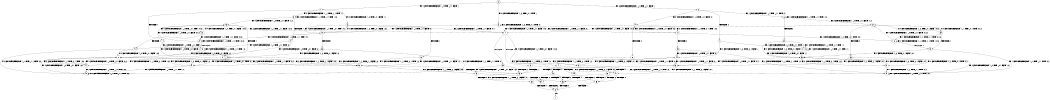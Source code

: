 digraph BCG {
size = "7, 10.5";
center = TRUE;
node [shape = circle];
0 [peripheries = 2];
0 -> 1 [label = "EX !1 !ATOMIC_EXCH_BRANCH (1, +1, TRUE, +1, 1, FALSE) !::"];
0 -> 2 [label = "EX !2 !ATOMIC_EXCH_BRANCH (1, +1, TRUE, +1, 1, FALSE) !::"];
0 -> 3 [label = "EX !0 !ATOMIC_EXCH_BRANCH (1, +0, TRUE, +0, 1, TRUE) !::"];
1 -> 4 [label = "TERMINATE !1"];
1 -> 5 [label = "EX !2 !ATOMIC_EXCH_BRANCH (1, +1, TRUE, +1, 1, TRUE) !:1:"];
1 -> 6 [label = "EX !0 !ATOMIC_EXCH_BRANCH (1, +0, TRUE, +0, 1, FALSE) !:1:"];
2 -> 7 [label = "TERMINATE !2"];
2 -> 8 [label = "EX !1 !ATOMIC_EXCH_BRANCH (1, +1, TRUE, +1, 1, TRUE) !:2:"];
2 -> 9 [label = "EX !0 !ATOMIC_EXCH_BRANCH (1, +0, TRUE, +0, 1, FALSE) !:2:"];
3 -> 10 [label = "EX !1 !ATOMIC_EXCH_BRANCH (1, +1, TRUE, +1, 1, FALSE) !:0:"];
3 -> 11 [label = "EX !2 !ATOMIC_EXCH_BRANCH (1, +1, TRUE, +1, 1, FALSE) !:0:"];
3 -> 3 [label = "EX !0 !ATOMIC_EXCH_BRANCH (1, +0, TRUE, +0, 1, TRUE) !:0:"];
4 -> 12 [label = "EX !2 !ATOMIC_EXCH_BRANCH (1, +1, TRUE, +1, 1, TRUE) !::"];
4 -> 13 [label = "EX !0 !ATOMIC_EXCH_BRANCH (1, +0, TRUE, +0, 1, FALSE) !::"];
5 -> 14 [label = "TERMINATE !1"];
5 -> 15 [label = "EX !0 !ATOMIC_EXCH_BRANCH (1, +0, TRUE, +0, 1, FALSE) !:1:2:"];
5 -> 5 [label = "EX !2 !ATOMIC_EXCH_BRANCH (1, +1, TRUE, +1, 1, TRUE) !:1:2:"];
6 -> 16 [label = "TERMINATE !1"];
6 -> 17 [label = "EX !2 !ATOMIC_EXCH_BRANCH (1, +1, TRUE, +1, 1, FALSE) !:0:1:"];
6 -> 10 [label = "EX !0 !ATOMIC_EXCH_BRANCH (1, +1, TRUE, +0, 1, TRUE) !:0:1:"];
7 -> 18 [label = "EX !1 !ATOMIC_EXCH_BRANCH (1, +1, TRUE, +1, 1, TRUE) !::"];
7 -> 19 [label = "EX !0 !ATOMIC_EXCH_BRANCH (1, +0, TRUE, +0, 1, FALSE) !::"];
8 -> 20 [label = "TERMINATE !2"];
8 -> 21 [label = "EX !0 !ATOMIC_EXCH_BRANCH (1, +0, TRUE, +0, 1, FALSE) !:1:2:"];
8 -> 8 [label = "EX !1 !ATOMIC_EXCH_BRANCH (1, +1, TRUE, +1, 1, TRUE) !:1:2:"];
9 -> 22 [label = "TERMINATE !2"];
9 -> 17 [label = "EX !1 !ATOMIC_EXCH_BRANCH (1, +1, TRUE, +1, 1, FALSE) !:0:2:"];
9 -> 11 [label = "EX !0 !ATOMIC_EXCH_BRANCH (1, +1, TRUE, +0, 1, TRUE) !:0:2:"];
10 -> 23 [label = "TERMINATE !1"];
10 -> 24 [label = "EX !2 !ATOMIC_EXCH_BRANCH (1, +1, TRUE, +1, 1, TRUE) !:0:1:"];
10 -> 6 [label = "EX !0 !ATOMIC_EXCH_BRANCH (1, +0, TRUE, +0, 1, FALSE) !:0:1:"];
11 -> 25 [label = "TERMINATE !2"];
11 -> 26 [label = "EX !1 !ATOMIC_EXCH_BRANCH (1, +1, TRUE, +1, 1, TRUE) !:0:2:"];
11 -> 9 [label = "EX !0 !ATOMIC_EXCH_BRANCH (1, +0, TRUE, +0, 1, FALSE) !:0:2:"];
12 -> 27 [label = "EX !0 !ATOMIC_EXCH_BRANCH (1, +0, TRUE, +0, 1, FALSE) !:2:"];
12 -> 12 [label = "EX !2 !ATOMIC_EXCH_BRANCH (1, +1, TRUE, +1, 1, TRUE) !:2:"];
13 -> 28 [label = "EX !2 !ATOMIC_EXCH_BRANCH (1, +1, TRUE, +1, 1, FALSE) !:0:"];
13 -> 29 [label = "EX !0 !ATOMIC_EXCH_BRANCH (1, +1, TRUE, +0, 1, TRUE) !:0:"];
14 -> 12 [label = "EX !2 !ATOMIC_EXCH_BRANCH (1, +1, TRUE, +1, 1, TRUE) !:2:"];
14 -> 27 [label = "EX !0 !ATOMIC_EXCH_BRANCH (1, +0, TRUE, +0, 1, FALSE) !:2:"];
15 -> 30 [label = "TERMINATE !1"];
15 -> 17 [label = "EX !2 !ATOMIC_EXCH_BRANCH (1, +1, TRUE, +1, 1, FALSE) !:0:1:2:"];
15 -> 31 [label = "EX !0 !ATOMIC_EXCH_BRANCH (1, +1, TRUE, +0, 1, TRUE) !:0:1:2:"];
16 -> 29 [label = "EX !0 !ATOMIC_EXCH_BRANCH (1, +1, TRUE, +0, 1, TRUE) !:0:"];
16 -> 28 [label = "EX !2 !ATOMIC_EXCH_BRANCH (1, +1, TRUE, +1, 1, FALSE) !:0:"];
17 -> 32 [label = "TERMINATE !1"];
17 -> 33 [label = "TERMINATE !2"];
17 -> 34 [label = "EX !0 !ATOMIC_EXCH_BRANCH (1, +1, TRUE, +0, 1, FALSE) !:0:1:2:"];
18 -> 35 [label = "EX !0 !ATOMIC_EXCH_BRANCH (1, +0, TRUE, +0, 1, FALSE) !:1:"];
18 -> 18 [label = "EX !1 !ATOMIC_EXCH_BRANCH (1, +1, TRUE, +1, 1, TRUE) !:1:"];
19 -> 36 [label = "EX !1 !ATOMIC_EXCH_BRANCH (1, +1, TRUE, +1, 1, FALSE) !:0:"];
19 -> 37 [label = "EX !0 !ATOMIC_EXCH_BRANCH (1, +1, TRUE, +0, 1, TRUE) !:0:"];
20 -> 18 [label = "EX !1 !ATOMIC_EXCH_BRANCH (1, +1, TRUE, +1, 1, TRUE) !:1:"];
20 -> 35 [label = "EX !0 !ATOMIC_EXCH_BRANCH (1, +0, TRUE, +0, 1, FALSE) !:1:"];
21 -> 38 [label = "TERMINATE !2"];
21 -> 17 [label = "EX !1 !ATOMIC_EXCH_BRANCH (1, +1, TRUE, +1, 1, FALSE) !:0:1:2:"];
21 -> 39 [label = "EX !0 !ATOMIC_EXCH_BRANCH (1, +1, TRUE, +0, 1, TRUE) !:0:1:2:"];
22 -> 37 [label = "EX !0 !ATOMIC_EXCH_BRANCH (1, +1, TRUE, +0, 1, TRUE) !:0:"];
22 -> 36 [label = "EX !1 !ATOMIC_EXCH_BRANCH (1, +1, TRUE, +1, 1, FALSE) !:0:"];
23 -> 13 [label = "EX !0 !ATOMIC_EXCH_BRANCH (1, +0, TRUE, +0, 1, FALSE) !:0:"];
23 -> 40 [label = "EX !2 !ATOMIC_EXCH_BRANCH (1, +1, TRUE, +1, 1, TRUE) !:0:"];
24 -> 41 [label = "TERMINATE !1"];
24 -> 24 [label = "EX !2 !ATOMIC_EXCH_BRANCH (1, +1, TRUE, +1, 1, TRUE) !:0:1:2:"];
24 -> 15 [label = "EX !0 !ATOMIC_EXCH_BRANCH (1, +0, TRUE, +0, 1, FALSE) !:0:1:2:"];
25 -> 19 [label = "EX !0 !ATOMIC_EXCH_BRANCH (1, +0, TRUE, +0, 1, FALSE) !:0:"];
25 -> 42 [label = "EX !1 !ATOMIC_EXCH_BRANCH (1, +1, TRUE, +1, 1, TRUE) !:0:"];
26 -> 43 [label = "TERMINATE !2"];
26 -> 26 [label = "EX !1 !ATOMIC_EXCH_BRANCH (1, +1, TRUE, +1, 1, TRUE) !:0:1:2:"];
26 -> 21 [label = "EX !0 !ATOMIC_EXCH_BRANCH (1, +0, TRUE, +0, 1, FALSE) !:0:1:2:"];
27 -> 28 [label = "EX !2 !ATOMIC_EXCH_BRANCH (1, +1, TRUE, +1, 1, FALSE) !:0:2:"];
27 -> 44 [label = "EX !0 !ATOMIC_EXCH_BRANCH (1, +1, TRUE, +0, 1, TRUE) !:0:2:"];
28 -> 45 [label = "TERMINATE !2"];
28 -> 46 [label = "EX !0 !ATOMIC_EXCH_BRANCH (1, +1, TRUE, +0, 1, FALSE) !:0:2:"];
29 -> 40 [label = "EX !2 !ATOMIC_EXCH_BRANCH (1, +1, TRUE, +1, 1, TRUE) !:0:"];
29 -> 13 [label = "EX !0 !ATOMIC_EXCH_BRANCH (1, +0, TRUE, +0, 1, FALSE) !:0:"];
30 -> 28 [label = "EX !2 !ATOMIC_EXCH_BRANCH (1, +1, TRUE, +1, 1, FALSE) !:0:2:"];
30 -> 44 [label = "EX !0 !ATOMIC_EXCH_BRANCH (1, +1, TRUE, +0, 1, TRUE) !:0:2:"];
31 -> 41 [label = "TERMINATE !1"];
31 -> 24 [label = "EX !2 !ATOMIC_EXCH_BRANCH (1, +1, TRUE, +1, 1, TRUE) !:0:1:2:"];
31 -> 15 [label = "EX !0 !ATOMIC_EXCH_BRANCH (1, +0, TRUE, +0, 1, FALSE) !:0:1:2:"];
32 -> 46 [label = "EX !0 !ATOMIC_EXCH_BRANCH (1, +1, TRUE, +0, 1, FALSE) !:0:2:"];
32 -> 45 [label = "TERMINATE !2"];
33 -> 47 [label = "EX !0 !ATOMIC_EXCH_BRANCH (1, +1, TRUE, +0, 1, FALSE) !:0:1:"];
33 -> 45 [label = "TERMINATE !1"];
34 -> 48 [label = "TERMINATE !1"];
34 -> 49 [label = "TERMINATE !2"];
34 -> 50 [label = "TERMINATE !0"];
35 -> 36 [label = "EX !1 !ATOMIC_EXCH_BRANCH (1, +1, TRUE, +1, 1, FALSE) !:0:1:"];
35 -> 51 [label = "EX !0 !ATOMIC_EXCH_BRANCH (1, +1, TRUE, +0, 1, TRUE) !:0:1:"];
36 -> 45 [label = "TERMINATE !1"];
36 -> 47 [label = "EX !0 !ATOMIC_EXCH_BRANCH (1, +1, TRUE, +0, 1, FALSE) !:0:1:"];
37 -> 42 [label = "EX !1 !ATOMIC_EXCH_BRANCH (1, +1, TRUE, +1, 1, TRUE) !:0:"];
37 -> 19 [label = "EX !0 !ATOMIC_EXCH_BRANCH (1, +0, TRUE, +0, 1, FALSE) !:0:"];
38 -> 36 [label = "EX !1 !ATOMIC_EXCH_BRANCH (1, +1, TRUE, +1, 1, FALSE) !:0:1:"];
38 -> 51 [label = "EX !0 !ATOMIC_EXCH_BRANCH (1, +1, TRUE, +0, 1, TRUE) !:0:1:"];
39 -> 43 [label = "TERMINATE !2"];
39 -> 26 [label = "EX !1 !ATOMIC_EXCH_BRANCH (1, +1, TRUE, +1, 1, TRUE) !:0:1:2:"];
39 -> 21 [label = "EX !0 !ATOMIC_EXCH_BRANCH (1, +0, TRUE, +0, 1, FALSE) !:0:1:2:"];
40 -> 40 [label = "EX !2 !ATOMIC_EXCH_BRANCH (1, +1, TRUE, +1, 1, TRUE) !:0:2:"];
40 -> 27 [label = "EX !0 !ATOMIC_EXCH_BRANCH (1, +0, TRUE, +0, 1, FALSE) !:0:2:"];
41 -> 40 [label = "EX !2 !ATOMIC_EXCH_BRANCH (1, +1, TRUE, +1, 1, TRUE) !:0:2:"];
41 -> 27 [label = "EX !0 !ATOMIC_EXCH_BRANCH (1, +0, TRUE, +0, 1, FALSE) !:0:2:"];
42 -> 42 [label = "EX !1 !ATOMIC_EXCH_BRANCH (1, +1, TRUE, +1, 1, TRUE) !:0:1:"];
42 -> 35 [label = "EX !0 !ATOMIC_EXCH_BRANCH (1, +0, TRUE, +0, 1, FALSE) !:0:1:"];
43 -> 42 [label = "EX !1 !ATOMIC_EXCH_BRANCH (1, +1, TRUE, +1, 1, TRUE) !:0:1:"];
43 -> 35 [label = "EX !0 !ATOMIC_EXCH_BRANCH (1, +0, TRUE, +0, 1, FALSE) !:0:1:"];
44 -> 40 [label = "EX !2 !ATOMIC_EXCH_BRANCH (1, +1, TRUE, +1, 1, TRUE) !:0:2:"];
44 -> 27 [label = "EX !0 !ATOMIC_EXCH_BRANCH (1, +0, TRUE, +0, 1, FALSE) !:0:2:"];
45 -> 52 [label = "EX !0 !ATOMIC_EXCH_BRANCH (1, +1, TRUE, +0, 1, FALSE) !:0:"];
46 -> 53 [label = "TERMINATE !2"];
46 -> 54 [label = "TERMINATE !0"];
47 -> 53 [label = "TERMINATE !1"];
47 -> 55 [label = "TERMINATE !0"];
48 -> 53 [label = "TERMINATE !2"];
48 -> 54 [label = "TERMINATE !0"];
49 -> 53 [label = "TERMINATE !1"];
49 -> 55 [label = "TERMINATE !0"];
50 -> 54 [label = "TERMINATE !1"];
50 -> 55 [label = "TERMINATE !2"];
51 -> 42 [label = "EX !1 !ATOMIC_EXCH_BRANCH (1, +1, TRUE, +1, 1, TRUE) !:0:1:"];
51 -> 35 [label = "EX !0 !ATOMIC_EXCH_BRANCH (1, +0, TRUE, +0, 1, FALSE) !:0:1:"];
52 -> 56 [label = "TERMINATE !0"];
53 -> 56 [label = "TERMINATE !0"];
54 -> 56 [label = "TERMINATE !2"];
55 -> 56 [label = "TERMINATE !1"];
56 -> 57 [label = "exit"];
}
